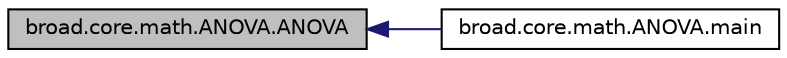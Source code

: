 digraph "broad.core.math.ANOVA.ANOVA"
{
  edge [fontname="Helvetica",fontsize="10",labelfontname="Helvetica",labelfontsize="10"];
  node [fontname="Helvetica",fontsize="10",shape=record];
  rankdir="LR";
  Node1 [label="broad.core.math.ANOVA.ANOVA",height=0.2,width=0.4,color="black", fillcolor="grey75", style="filled" fontcolor="black"];
  Node1 -> Node2 [dir="back",color="midnightblue",fontsize="10",style="solid",fontname="Helvetica"];
  Node2 [label="broad.core.math.ANOVA.main",height=0.2,width=0.4,color="black", fillcolor="white", style="filled",URL="$classbroad_1_1core_1_1math_1_1_a_n_o_v_a.html#a059aca814f49944efc77f329a488cef5"];
}
